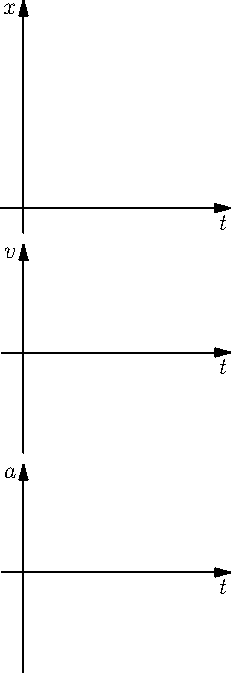 import graph;

real margin=2mm;
real width = 5;
real height = 5;

picture picx;
scale(picx,Linear,Linear);
xlimits(picx,0,width);
ylimits(picx,0,height);
//xaxis(picx,"clock reading $t$", YZero,Arrow);
xaxis(picx,"$t$", YZero,Arrow);
//yaxis(picx,"position $x$", XZero,Arrow);
yaxis(picx,"$x$", XZero,Arrow);

picture picv;
scale(picx,Linear,Linear);
xlimits(picv,0,width);
ylimits(picv,-height/2,height/2);
//xaxis(picv,"clock reading $t$", YZero,Arrow);
xaxis(picv,"$t$", YZero,Arrow);
//yaxis(picv,"velocity $v$", XZero,Arrow);
yaxis(picv,"$v$", XZero,Arrow);

picture pica;
scale(pica,Linear,Linear);
xlimits(pica,0,width);
ylimits(pica,-height/2,height/2);
//xaxis(pica,"clock reading $t$", YZero,Arrow);
xaxis(pica,"$t$", YZero,Arrow);
//yaxis(pica,"acceleration $a$", XZero,Arrow);
yaxis(pica,"$a$", XZero,Arrow);

//xequals(picx,3,Dotted);
//xequals(picv,3,Dotted);
//xequals(pica,3,Dotted);

size(picx, 100, 100, point(picx,SW),point(picx,NE));
frame fx = picx.fit();
add(fx);
size(picv, 100, 100, point(picv,SW),point(picv,NE));
frame fv = picv.fit();
fv = shift(0,min(fx).y-max(fv).y-margin)*fv;
add(fv);
size(pica, 100, 100, point(pica,SW),point(pica,NE));
frame fa = pica.fit();
fa = shift(0,min(fv).y-max(fa).y-margin)*fa;
add(fa);



